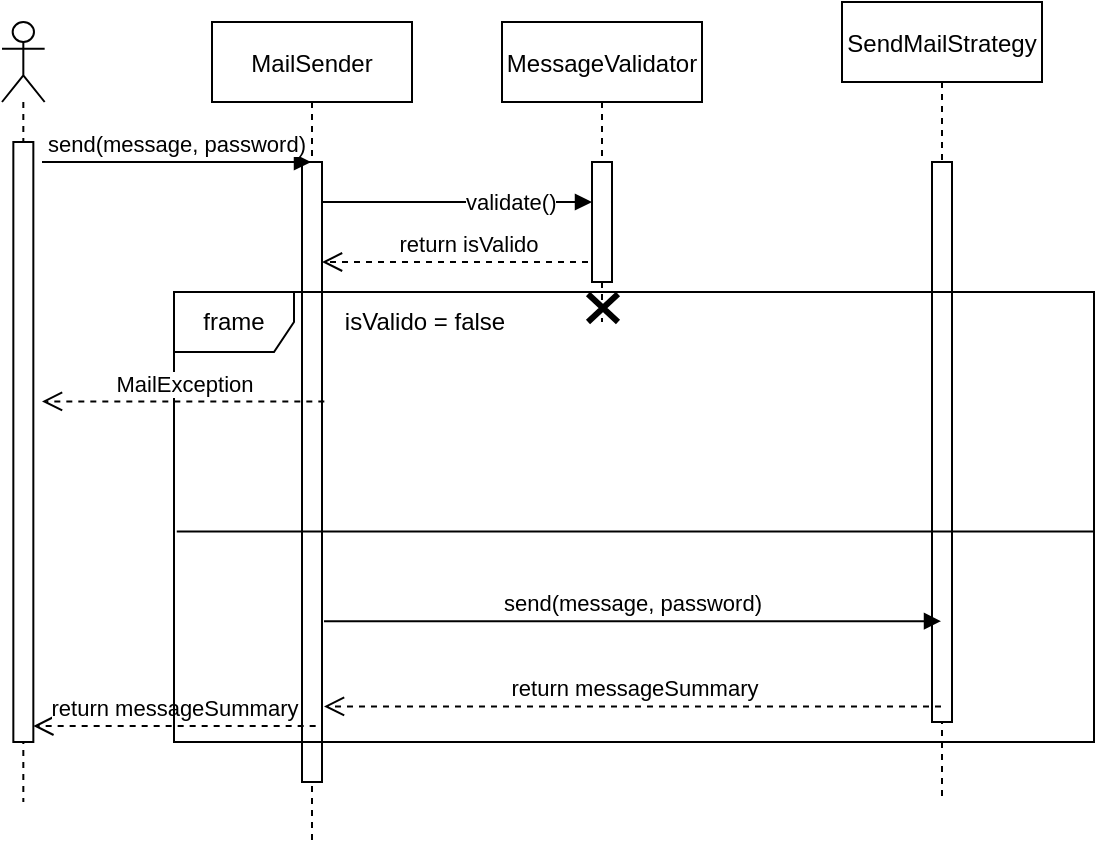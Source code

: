 <mxfile version="20.3.0" type="device"><diagram id="kgpKYQtTHZ0yAKxKKP6v" name="Page-1"><mxGraphModel dx="813" dy="490" grid="1" gridSize="10" guides="1" tooltips="1" connect="1" arrows="1" fold="1" page="1" pageScale="1" pageWidth="850" pageHeight="1100" math="0" shadow="0"><root><mxCell id="0"/><mxCell id="1" parent="0"/><mxCell id="3nuBFxr9cyL0pnOWT2aG-1" value="MailSender" style="shape=umlLifeline;perimeter=lifelinePerimeter;container=1;collapsible=0;recursiveResize=0;rounded=0;shadow=0;strokeWidth=1;" parent="1" vertex="1"><mxGeometry x="215" y="80" width="100" height="410" as="geometry"/></mxCell><mxCell id="3nuBFxr9cyL0pnOWT2aG-2" value="" style="points=[];perimeter=orthogonalPerimeter;rounded=0;shadow=0;strokeWidth=1;" parent="3nuBFxr9cyL0pnOWT2aG-1" vertex="1"><mxGeometry x="45" y="70" width="10" height="310" as="geometry"/></mxCell><mxCell id="euwTnAqcQz__RcWBGCaC-14" value="return isValido" style="html=1;verticalAlign=bottom;endArrow=open;dashed=1;endSize=8;rounded=0;" edge="1" parent="3nuBFxr9cyL0pnOWT2aG-1"><mxGeometry relative="1" as="geometry"><mxPoint x="200" y="120" as="sourcePoint"/><mxPoint x="55" y="120" as="targetPoint"/></mxGeometry></mxCell><mxCell id="3nuBFxr9cyL0pnOWT2aG-5" value="SendMailStrategy" style="shape=umlLifeline;perimeter=lifelinePerimeter;container=1;collapsible=0;recursiveResize=0;rounded=0;shadow=0;strokeWidth=1;" parent="1" vertex="1"><mxGeometry x="530" y="70" width="100" height="400" as="geometry"/></mxCell><mxCell id="3nuBFxr9cyL0pnOWT2aG-6" value="" style="points=[];perimeter=orthogonalPerimeter;rounded=0;shadow=0;strokeWidth=1;" parent="3nuBFxr9cyL0pnOWT2aG-5" vertex="1"><mxGeometry x="45" y="80" width="10" height="280" as="geometry"/></mxCell><mxCell id="euwTnAqcQz__RcWBGCaC-4" value="" style="shape=umlLifeline;participant=umlActor;perimeter=lifelinePerimeter;whiteSpace=wrap;html=1;container=1;collapsible=0;recursiveResize=0;verticalAlign=top;spacingTop=36;outlineConnect=0;" vertex="1" parent="1"><mxGeometry x="110" y="80" width="21.33" height="390" as="geometry"/></mxCell><mxCell id="euwTnAqcQz__RcWBGCaC-5" value="" style="points=[];perimeter=orthogonalPerimeter;rounded=0;shadow=0;strokeWidth=1;" vertex="1" parent="euwTnAqcQz__RcWBGCaC-4"><mxGeometry x="5.67" y="60" width="10" height="300" as="geometry"/></mxCell><mxCell id="euwTnAqcQz__RcWBGCaC-8" value="MessageValidator" style="shape=umlLifeline;perimeter=lifelinePerimeter;container=1;collapsible=0;recursiveResize=0;rounded=0;shadow=0;strokeWidth=1;" vertex="1" parent="1"><mxGeometry x="360" y="80" width="100" height="150" as="geometry"/></mxCell><mxCell id="euwTnAqcQz__RcWBGCaC-13" value="" style="points=[];perimeter=orthogonalPerimeter;rounded=0;shadow=0;strokeWidth=1;" vertex="1" parent="euwTnAqcQz__RcWBGCaC-8"><mxGeometry x="45" y="70" width="10" height="60" as="geometry"/></mxCell><mxCell id="euwTnAqcQz__RcWBGCaC-42" value="" style="shape=umlDestroy;whiteSpace=wrap;html=1;strokeWidth=3;strokeColor=default;" vertex="1" parent="euwTnAqcQz__RcWBGCaC-8"><mxGeometry x="43" y="136" width="15" height="14" as="geometry"/></mxCell><mxCell id="euwTnAqcQz__RcWBGCaC-35" value="return messageSummary" style="html=1;verticalAlign=bottom;endArrow=open;dashed=1;endSize=8;rounded=0;" edge="1" parent="1" target="euwTnAqcQz__RcWBGCaC-5"><mxGeometry x="-0.001" relative="1" as="geometry"><mxPoint x="266.83" y="432" as="sourcePoint"/><mxPoint x="87" y="432" as="targetPoint"/><mxPoint as="offset"/></mxGeometry></mxCell><mxCell id="euwTnAqcQz__RcWBGCaC-36" value="" style="group" vertex="1" connectable="0" parent="1"><mxGeometry x="196" y="215" width="460" height="225" as="geometry"/></mxCell><mxCell id="euwTnAqcQz__RcWBGCaC-15" value="frame" style="shape=umlFrame;whiteSpace=wrap;html=1;" vertex="1" parent="euwTnAqcQz__RcWBGCaC-36"><mxGeometry width="460" height="225.0" as="geometry"/></mxCell><mxCell id="euwTnAqcQz__RcWBGCaC-16" value="isValido = false" style="text;html=1;align=center;verticalAlign=middle;resizable=0;points=[];autosize=1;strokeColor=none;fillColor=none;" vertex="1" parent="euwTnAqcQz__RcWBGCaC-36"><mxGeometry x="75" width="100" height="30" as="geometry"/></mxCell><mxCell id="euwTnAqcQz__RcWBGCaC-17" value="" style="endArrow=none;html=1;rounded=0;exitX=0.003;exitY=0.532;exitDx=0;exitDy=0;exitPerimeter=0;entryX=1.001;entryY=0.532;entryDx=0;entryDy=0;entryPerimeter=0;" edge="1" parent="euwTnAqcQz__RcWBGCaC-36" source="euwTnAqcQz__RcWBGCaC-15" target="euwTnAqcQz__RcWBGCaC-15"><mxGeometry width="50" height="50" relative="1" as="geometry"><mxPoint x="390" y="213.158" as="sourcePoint"/><mxPoint x="440" y="153.947" as="targetPoint"/></mxGeometry></mxCell><mxCell id="euwTnAqcQz__RcWBGCaC-41" value="send(message, password)" style="verticalAlign=bottom;endArrow=block;shadow=0;strokeWidth=1;" edge="1" parent="euwTnAqcQz__RcWBGCaC-36" target="3nuBFxr9cyL0pnOWT2aG-5"><mxGeometry relative="1" as="geometry"><mxPoint x="74.999" y="164.605" as="sourcePoint"/><mxPoint x="165.07" y="164.605" as="targetPoint"/></mxGeometry></mxCell><mxCell id="euwTnAqcQz__RcWBGCaC-32" value="return messageSummary" style="html=1;verticalAlign=bottom;endArrow=open;dashed=1;endSize=8;rounded=0;" edge="1" parent="euwTnAqcQz__RcWBGCaC-36" source="3nuBFxr9cyL0pnOWT2aG-5"><mxGeometry x="-0.001" relative="1" as="geometry"><mxPoint x="254.83" y="207.237" as="sourcePoint"/><mxPoint x="75" y="207.237" as="targetPoint"/><mxPoint as="offset"/></mxGeometry></mxCell><mxCell id="euwTnAqcQz__RcWBGCaC-38" value="send(message, password)" style="verticalAlign=bottom;endArrow=block;shadow=0;strokeWidth=1;" edge="1" parent="1" target="3nuBFxr9cyL0pnOWT2aG-1"><mxGeometry relative="1" as="geometry"><mxPoint x="130" y="150" as="sourcePoint"/><mxPoint x="260" y="150.0" as="targetPoint"/></mxGeometry></mxCell><mxCell id="euwTnAqcQz__RcWBGCaC-12" value="validate()" style="edgeStyle=orthogonalEdgeStyle;html=1;align=left;spacingLeft=2;endArrow=none;rounded=0;startArrow=block;startFill=1;endFill=0;" edge="1" target="3nuBFxr9cyL0pnOWT2aG-2" parent="1" source="euwTnAqcQz__RcWBGCaC-13"><mxGeometry relative="1" as="geometry"><mxPoint x="271" y="136" as="sourcePoint"/><Array as="points"><mxPoint x="320" y="170"/><mxPoint x="320" y="170"/></Array><mxPoint x="274" y="156" as="targetPoint"/></mxGeometry></mxCell><mxCell id="euwTnAqcQz__RcWBGCaC-40" value="MailException" style="html=1;verticalAlign=bottom;endArrow=open;dashed=1;endSize=8;rounded=0;" edge="1" parent="1"><mxGeometry x="-0.001" relative="1" as="geometry"><mxPoint x="271.16" y="269.71" as="sourcePoint"/><mxPoint x="130.0" y="269.71" as="targetPoint"/><mxPoint as="offset"/></mxGeometry></mxCell></root></mxGraphModel></diagram></mxfile>
